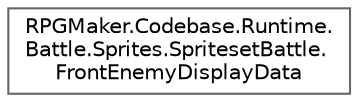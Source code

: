 digraph "クラス階層図"
{
 // LATEX_PDF_SIZE
  bgcolor="transparent";
  edge [fontname=Helvetica,fontsize=10,labelfontname=Helvetica,labelfontsize=10];
  node [fontname=Helvetica,fontsize=10,shape=box,height=0.2,width=0.4];
  rankdir="LR";
  Node0 [id="Node000000",label="RPGMaker.Codebase.Runtime.\lBattle.Sprites.SpritesetBattle.\lFrontEnemyDisplayData",height=0.2,width=0.4,color="grey40", fillcolor="white", style="filled",URL="$d9/d4f/class_r_p_g_maker_1_1_codebase_1_1_runtime_1_1_battle_1_1_sprites_1_1_spriteset_battle_1_1_front_enemy_display_data.html",tooltip="😁 フロントビューの配置用"];
}
